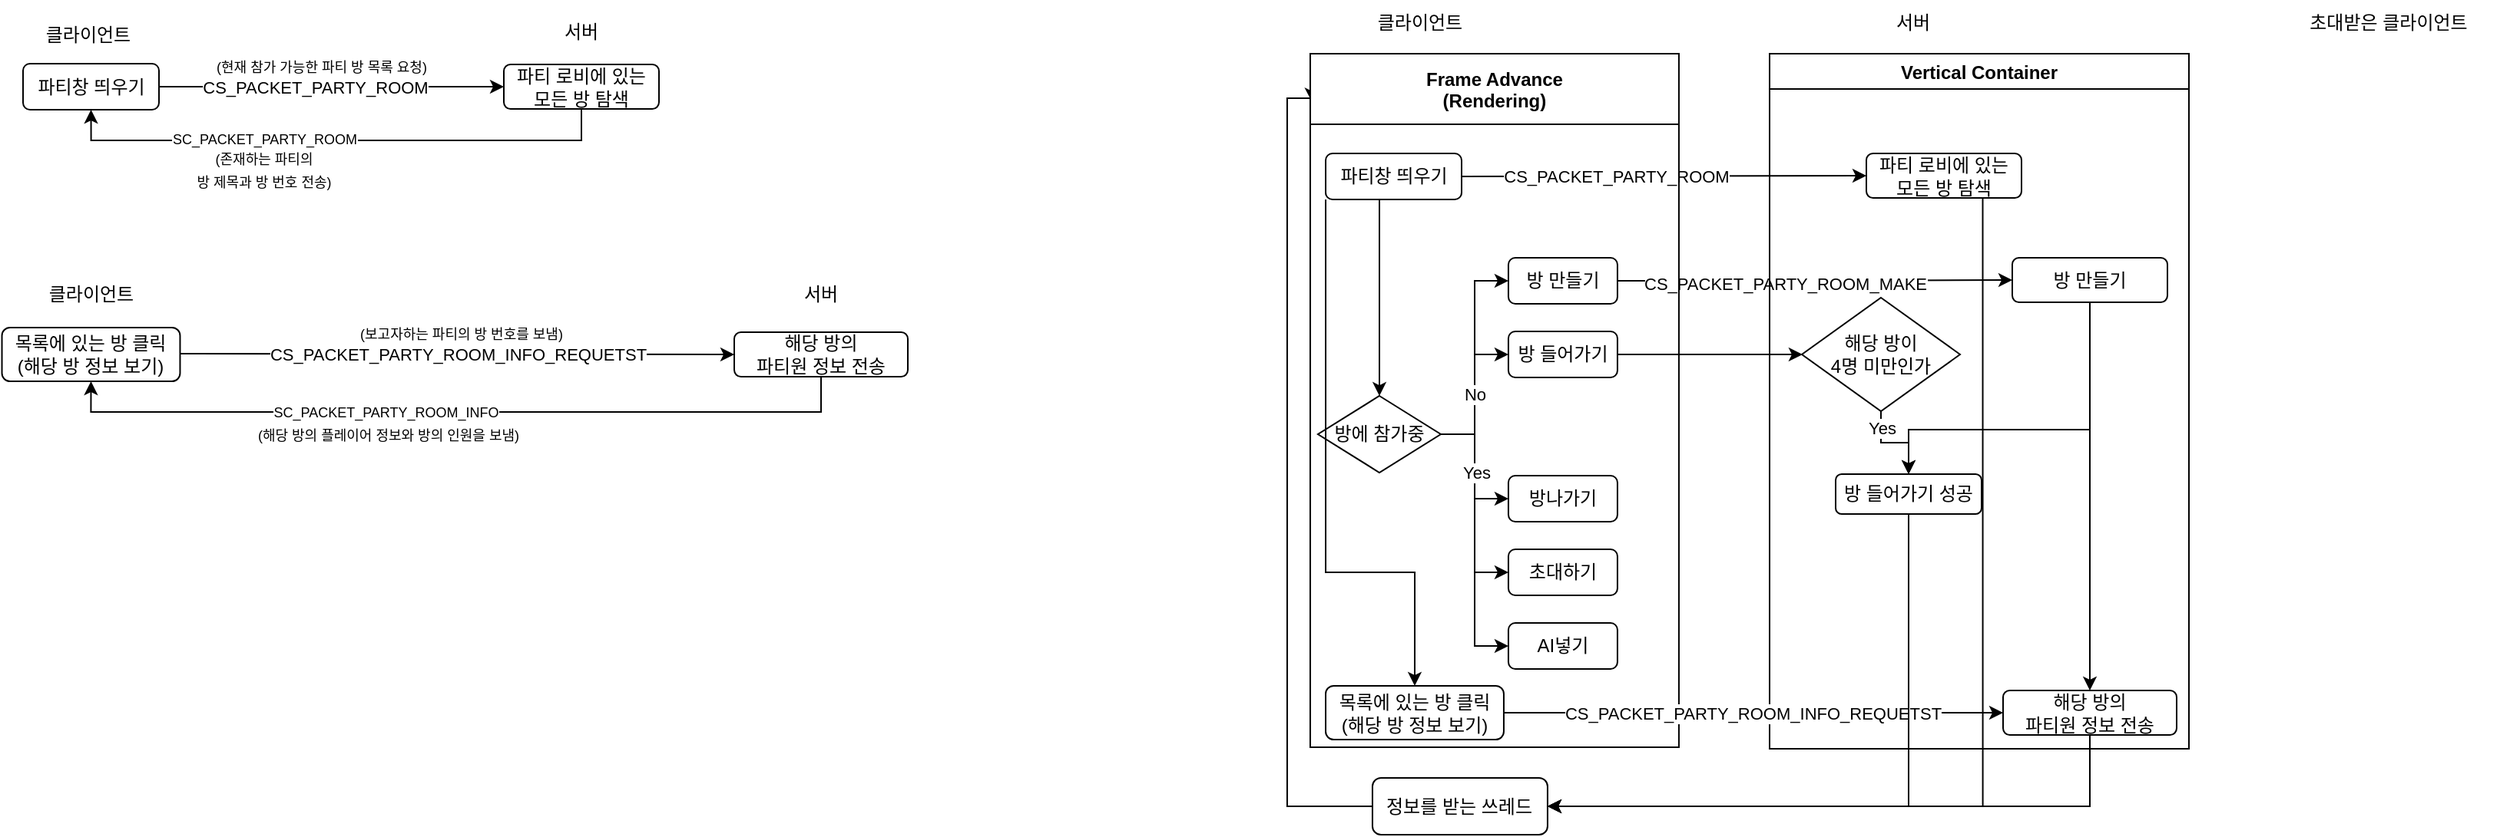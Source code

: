 <mxfile version="15.9.4" type="device"><diagram id="DZhetplAUsfj8Lpf84iC" name="Page-1"><mxGraphModel dx="1808" dy="526" grid="0" gridSize="10" guides="1" tooltips="1" connect="1" arrows="1" fold="1" page="1" pageScale="1" pageWidth="827" pageHeight="1169" math="0" shadow="0"><root><mxCell id="0"/><mxCell id="1" parent="0"/><mxCell id="MRIOl8zQbBnk4w5jdOqB-1" value="클라이언트" style="text;html=1;strokeColor=none;fillColor=none;align=center;verticalAlign=middle;whiteSpace=wrap;rounded=0;" vertex="1" parent="1"><mxGeometry x="71" y="23" width="85" height="30" as="geometry"/></mxCell><mxCell id="MRIOl8zQbBnk4w5jdOqB-2" value="서버&lt;span style=&quot;color: rgba(0 , 0 , 0 , 0) ; font-family: monospace ; font-size: 0px&quot;&gt;%3CmxGraphModel%3E%3Croot%3E%3CmxCell%20id%3D%220%22%2F%3E%3CmxCell%20id%3D%221%22%20parent%3D%220%22%2F%3E%3CmxCell%20id%3D%222%22%20value%3D%22%ED%81%B4%EB%9D%BC%EC%9D%B4%EC%96%B8%ED%8A%B8%22%20style%3D%22text%3Bhtml%3D1%3BstrokeColor%3Dnone%3BfillColor%3Dnone%3Balign%3Dcenter%3BverticalAlign%3Dmiddle%3BwhiteSpace%3Dwrap%3Brounded%3D0%3B%22%20vertex%3D%221%22%20parent%3D%221%22%3E%3CmxGeometry%20x%3D%2271%22%20y%3D%2223%22%20width%3D%2285%22%20height%3D%2230%22%20as%3D%22geometry%22%2F%3E%3C%2FmxCell%3E%3C%2Froot%3E%3C%2FmxGraphModel%3E&lt;/span&gt;&lt;span style=&quot;color: rgba(0 , 0 , 0 , 0) ; font-family: monospace ; font-size: 0px&quot;&gt;%3CmxGraphModel%3E%3Croot%3E%3CmxCell%20id%3D%220%22%2F%3E%3CmxCell%20id%3D%221%22%20parent%3D%220%22%2F%3E%3CmxCell%20id%3D%222%22%20value%3D%22%ED%81%B4%EB%9D%BC%EC%9D%B4%EC%96%B8%ED%8A%B8%22%20style%3D%22text%3Bhtml%3D1%3BstrokeColor%3Dnone%3BfillColor%3Dnone%3Balign%3Dcenter%3BverticalAlign%3Dmiddle%3BwhiteSpace%3Dwrap%3Brounded%3D0%3B%22%20vertex%3D%221%22%20parent%3D%221%22%3E%3CmxGeometry%20x%3D%2271%22%20y%3D%2223%22%20width%3D%2285%22%20height%3D%2230%22%20as%3D%22geometry%22%2F%3E%3C%2FmxCell%3E%3C%2Froot%3E%3C%2FmxGraphModel%3E&lt;/span&gt;&lt;span style=&quot;color: rgba(0 , 0 , 0 , 0) ; font-family: monospace ; font-size: 0px&quot;&gt;%3CmxGraphModel%3E%3Croot%3E%3CmxCell%20id%3D%220%22%2F%3E%3CmxCell%20id%3D%221%22%20parent%3D%220%22%2F%3E%3CmxCell%20id%3D%222%22%20value%3D%22%ED%81%B4%EB%9D%BC%EC%9D%B4%EC%96%B8%ED%8A%B8%22%20style%3D%22text%3Bhtml%3D1%3BstrokeColor%3Dnone%3BfillColor%3Dnone%3Balign%3Dcenter%3BverticalAlign%3Dmiddle%3BwhiteSpace%3Dwrap%3Brounded%3D0%3B%22%20vertex%3D%221%22%20parent%3D%221%22%3E%3CmxGeometry%20x%3D%2271%22%20y%3D%2223%22%20width%3D%2285%22%20height%3D%2230%22%20as%3D%22geometry%22%2F%3E%3C%2FmxCell%3E%3C%2Froot%3E%3C%2FmxGraphModel%3E&lt;/span&gt;" style="text;html=1;strokeColor=none;fillColor=none;align=center;verticalAlign=middle;whiteSpace=wrap;rounded=0;" vertex="1" parent="1"><mxGeometry x="392" y="23" width="85" height="30" as="geometry"/></mxCell><mxCell id="MRIOl8zQbBnk4w5jdOqB-3" value="초대받은 클라이언트" style="text;html=1;strokeColor=none;fillColor=none;align=center;verticalAlign=middle;whiteSpace=wrap;rounded=0;" vertex="1" parent="1"><mxGeometry x="673" y="23" width="142" height="30" as="geometry"/></mxCell><mxCell id="MRIOl8zQbBnk4w5jdOqB-12" style="edgeStyle=orthogonalEdgeStyle;rounded=0;orthogonalLoop=1;jettySize=auto;html=1;exitX=0.5;exitY=1;exitDx=0;exitDy=0;" edge="1" parent="1" source="MRIOl8zQbBnk4w5jdOqB-5" target="MRIOl8zQbBnk4w5jdOqB-11"><mxGeometry relative="1" as="geometry"><Array as="points"><mxPoint x="87" y="152"/></Array></mxGeometry></mxCell><mxCell id="MRIOl8zQbBnk4w5jdOqB-39" style="edgeStyle=orthogonalEdgeStyle;rounded=0;orthogonalLoop=1;jettySize=auto;html=1;exitX=1;exitY=0.5;exitDx=0;exitDy=0;entryX=0;entryY=0.5;entryDx=0;entryDy=0;" edge="1" parent="1" source="MRIOl8zQbBnk4w5jdOqB-6" target="MRIOl8zQbBnk4w5jdOqB-38"><mxGeometry relative="1" as="geometry"/></mxCell><mxCell id="MRIOl8zQbBnk4w5jdOqB-40" value="CS_PACKET_PARTY_ROOM_MAKE" style="edgeLabel;html=1;align=center;verticalAlign=middle;resizable=0;points=[];" vertex="1" connectable="0" parent="MRIOl8zQbBnk4w5jdOqB-39"><mxGeometry x="-0.154" y="-2" relative="1" as="geometry"><mxPoint as="offset"/></mxGeometry></mxCell><mxCell id="MRIOl8zQbBnk4w5jdOqB-6" value="방 만들기" style="rounded=1;whiteSpace=wrap;html=1;" vertex="1" parent="1"><mxGeometry x="170.97" y="191" width="71" height="30" as="geometry"/></mxCell><mxCell id="MRIOl8zQbBnk4w5jdOqB-45" style="edgeStyle=orthogonalEdgeStyle;rounded=0;orthogonalLoop=1;jettySize=auto;html=1;exitX=1;exitY=0.5;exitDx=0;exitDy=0;" edge="1" parent="1" source="MRIOl8zQbBnk4w5jdOqB-7"><mxGeometry relative="1" as="geometry"><mxPoint x="362.448" y="254" as="targetPoint"/></mxGeometry></mxCell><mxCell id="MRIOl8zQbBnk4w5jdOqB-7" value="방 들어가기" style="rounded=1;whiteSpace=wrap;html=1;" vertex="1" parent="1"><mxGeometry x="170.97" y="239" width="71" height="30" as="geometry"/></mxCell><mxCell id="MRIOl8zQbBnk4w5jdOqB-8" value="방나가기" style="rounded=1;whiteSpace=wrap;html=1;" vertex="1" parent="1"><mxGeometry x="170.97" y="333" width="71" height="30" as="geometry"/></mxCell><mxCell id="MRIOl8zQbBnk4w5jdOqB-9" value="초대하기" style="rounded=1;whiteSpace=wrap;html=1;" vertex="1" parent="1"><mxGeometry x="170.97" y="381" width="71" height="30" as="geometry"/></mxCell><mxCell id="MRIOl8zQbBnk4w5jdOqB-10" value="AI넣기" style="rounded=1;whiteSpace=wrap;html=1;" vertex="1" parent="1"><mxGeometry x="170.97" y="429" width="71" height="30" as="geometry"/></mxCell><mxCell id="MRIOl8zQbBnk4w5jdOqB-13" style="edgeStyle=orthogonalEdgeStyle;rounded=0;orthogonalLoop=1;jettySize=auto;html=1;exitX=1;exitY=0.5;exitDx=0;exitDy=0;entryX=0;entryY=0.5;entryDx=0;entryDy=0;" edge="1" parent="1" source="MRIOl8zQbBnk4w5jdOqB-11" target="MRIOl8zQbBnk4w5jdOqB-6"><mxGeometry relative="1" as="geometry"/></mxCell><mxCell id="MRIOl8zQbBnk4w5jdOqB-14" value="No" style="edgeStyle=orthogonalEdgeStyle;rounded=0;orthogonalLoop=1;jettySize=auto;html=1;exitX=1;exitY=0.5;exitDx=0;exitDy=0;entryX=0;entryY=0.5;entryDx=0;entryDy=0;" edge="1" parent="1" source="MRIOl8zQbBnk4w5jdOqB-11" target="MRIOl8zQbBnk4w5jdOqB-7"><mxGeometry relative="1" as="geometry"/></mxCell><mxCell id="MRIOl8zQbBnk4w5jdOqB-15" style="edgeStyle=orthogonalEdgeStyle;rounded=0;orthogonalLoop=1;jettySize=auto;html=1;exitX=1;exitY=0.5;exitDx=0;exitDy=0;entryX=0;entryY=0.5;entryDx=0;entryDy=0;" edge="1" parent="1" source="MRIOl8zQbBnk4w5jdOqB-11" target="MRIOl8zQbBnk4w5jdOqB-8"><mxGeometry relative="1" as="geometry"/></mxCell><mxCell id="MRIOl8zQbBnk4w5jdOqB-16" style="edgeStyle=orthogonalEdgeStyle;rounded=0;orthogonalLoop=1;jettySize=auto;html=1;exitX=1;exitY=0.5;exitDx=0;exitDy=0;entryX=0;entryY=0.5;entryDx=0;entryDy=0;" edge="1" parent="1" source="MRIOl8zQbBnk4w5jdOqB-11" target="MRIOl8zQbBnk4w5jdOqB-9"><mxGeometry relative="1" as="geometry"/></mxCell><mxCell id="MRIOl8zQbBnk4w5jdOqB-17" style="edgeStyle=orthogonalEdgeStyle;rounded=0;orthogonalLoop=1;jettySize=auto;html=1;exitX=1;exitY=0.5;exitDx=0;exitDy=0;entryX=0;entryY=0.5;entryDx=0;entryDy=0;" edge="1" parent="1" source="MRIOl8zQbBnk4w5jdOqB-11" target="MRIOl8zQbBnk4w5jdOqB-10"><mxGeometry relative="1" as="geometry"/></mxCell><mxCell id="MRIOl8zQbBnk4w5jdOqB-19" value="Yes" style="edgeLabel;html=1;align=center;verticalAlign=middle;resizable=0;points=[];" vertex="1" connectable="0" parent="MRIOl8zQbBnk4w5jdOqB-17"><mxGeometry x="-0.485" y="1" relative="1" as="geometry"><mxPoint as="offset"/></mxGeometry></mxCell><mxCell id="MRIOl8zQbBnk4w5jdOqB-11" value="방에 참가중" style="rhombus;whiteSpace=wrap;html=1;" vertex="1" parent="1"><mxGeometry x="46.97" y="281" width="80" height="50" as="geometry"/></mxCell><mxCell id="MRIOl8zQbBnk4w5jdOqB-22" value="" style="endArrow=classic;html=1;rounded=0;exitX=1;exitY=0.5;exitDx=0;exitDy=0;entryX=0;entryY=0.5;entryDx=0;entryDy=0;" edge="1" parent="1" source="MRIOl8zQbBnk4w5jdOqB-5" target="MRIOl8zQbBnk4w5jdOqB-24"><mxGeometry width="50" height="50" relative="1" as="geometry"><mxPoint x="221" y="188" as="sourcePoint"/><mxPoint x="383" y="138" as="targetPoint"/></mxGeometry></mxCell><mxCell id="MRIOl8zQbBnk4w5jdOqB-23" value="CS_PACKET_PARTY_ROOM" style="edgeLabel;html=1;align=center;verticalAlign=middle;resizable=0;points=[];" vertex="1" connectable="0" parent="MRIOl8zQbBnk4w5jdOqB-22"><mxGeometry x="-0.093" relative="1" as="geometry"><mxPoint x="-19" as="offset"/></mxGeometry></mxCell><mxCell id="MRIOl8zQbBnk4w5jdOqB-30" style="edgeStyle=orthogonalEdgeStyle;rounded=0;orthogonalLoop=1;jettySize=auto;html=1;exitX=0.75;exitY=1;exitDx=0;exitDy=0;entryX=1;entryY=0.5;entryDx=0;entryDy=0;" edge="1" parent="1" source="MRIOl8zQbBnk4w5jdOqB-24" target="MRIOl8zQbBnk4w5jdOqB-25"><mxGeometry relative="1" as="geometry"/></mxCell><mxCell id="MRIOl8zQbBnk4w5jdOqB-29" style="edgeStyle=orthogonalEdgeStyle;rounded=0;orthogonalLoop=1;jettySize=auto;html=1;exitX=0;exitY=0.5;exitDx=0;exitDy=0;entryX=0.004;entryY=0.069;entryDx=0;entryDy=0;entryPerimeter=0;" edge="1" parent="1" source="MRIOl8zQbBnk4w5jdOqB-25" target="MRIOl8zQbBnk4w5jdOqB-28"><mxGeometry relative="1" as="geometry"><mxPoint x="28.97" y="80" as="targetPoint"/><Array as="points"><mxPoint x="26.97" y="548"/><mxPoint x="26.97" y="87"/></Array></mxGeometry></mxCell><mxCell id="MRIOl8zQbBnk4w5jdOqB-25" value="정보를 받는 쓰레드" style="rounded=1;whiteSpace=wrap;html=1;" vertex="1" parent="1"><mxGeometry x="82.47" y="530" width="114" height="37" as="geometry"/></mxCell><mxCell id="MRIOl8zQbBnk4w5jdOqB-28" value="Frame Advance&#10;(Rendering)" style="swimlane;startSize=46;" vertex="1" parent="1"><mxGeometry x="41.97" y="58" width="240" height="452" as="geometry"/></mxCell><mxCell id="MRIOl8zQbBnk4w5jdOqB-33" style="edgeStyle=orthogonalEdgeStyle;rounded=0;orthogonalLoop=1;jettySize=auto;html=1;exitX=0;exitY=1;exitDx=0;exitDy=0;entryX=0.5;entryY=0;entryDx=0;entryDy=0;" edge="1" parent="MRIOl8zQbBnk4w5jdOqB-28" source="MRIOl8zQbBnk4w5jdOqB-5" target="MRIOl8zQbBnk4w5jdOqB-32"><mxGeometry relative="1" as="geometry"><Array as="points"><mxPoint x="10" y="338"/><mxPoint x="68" y="338"/></Array></mxGeometry></mxCell><mxCell id="MRIOl8zQbBnk4w5jdOqB-5" value="파티창 띄우기" style="rounded=1;whiteSpace=wrap;html=1;" vertex="1" parent="MRIOl8zQbBnk4w5jdOqB-28"><mxGeometry x="10.03" y="65" width="88.5" height="30" as="geometry"/></mxCell><mxCell id="MRIOl8zQbBnk4w5jdOqB-32" value="목록에 있는 방 클릭&lt;br&gt;(해당 방 정보 보기)" style="rounded=1;whiteSpace=wrap;html=1;" vertex="1" parent="MRIOl8zQbBnk4w5jdOqB-28"><mxGeometry x="10.03" y="412" width="115.97" height="35" as="geometry"/></mxCell><mxCell id="MRIOl8zQbBnk4w5jdOqB-34" value="Vertical Container" style="swimlane;" vertex="1" parent="1"><mxGeometry x="341" y="58" width="273" height="453" as="geometry"/></mxCell><mxCell id="MRIOl8zQbBnk4w5jdOqB-24" value="파티 로비에 있는&lt;br&gt;모든 방 탐색" style="rounded=1;whiteSpace=wrap;html=1;" vertex="1" parent="MRIOl8zQbBnk4w5jdOqB-34"><mxGeometry x="63" y="65" width="101" height="29" as="geometry"/></mxCell><mxCell id="MRIOl8zQbBnk4w5jdOqB-43" style="edgeStyle=orthogonalEdgeStyle;rounded=0;orthogonalLoop=1;jettySize=auto;html=1;exitX=0.5;exitY=1;exitDx=0;exitDy=0;entryX=0.5;entryY=0;entryDx=0;entryDy=0;" edge="1" parent="MRIOl8zQbBnk4w5jdOqB-34" source="MRIOl8zQbBnk4w5jdOqB-38" target="MRIOl8zQbBnk4w5jdOqB-42"><mxGeometry relative="1" as="geometry"><Array as="points"><mxPoint x="208" y="245"/><mxPoint x="90" y="245"/></Array></mxGeometry></mxCell><mxCell id="MRIOl8zQbBnk4w5jdOqB-38" value="방 만들기" style="rounded=1;whiteSpace=wrap;html=1;" vertex="1" parent="MRIOl8zQbBnk4w5jdOqB-34"><mxGeometry x="158" y="133" width="101" height="29" as="geometry"/></mxCell><mxCell id="MRIOl8zQbBnk4w5jdOqB-42" value="방 들어가기 성공" style="rounded=1;whiteSpace=wrap;html=1;" vertex="1" parent="MRIOl8zQbBnk4w5jdOqB-34"><mxGeometry x="43" y="274" width="95" height="26" as="geometry"/></mxCell><mxCell id="MRIOl8zQbBnk4w5jdOqB-47" value="Yes" style="edgeStyle=orthogonalEdgeStyle;rounded=0;orthogonalLoop=1;jettySize=auto;html=1;exitX=0.5;exitY=1;exitDx=0;exitDy=0;entryX=0.5;entryY=0;entryDx=0;entryDy=0;" edge="1" parent="MRIOl8zQbBnk4w5jdOqB-34" source="MRIOl8zQbBnk4w5jdOqB-46" target="MRIOl8zQbBnk4w5jdOqB-42"><mxGeometry x="-0.627" relative="1" as="geometry"><mxPoint as="offset"/></mxGeometry></mxCell><mxCell id="MRIOl8zQbBnk4w5jdOqB-46" value="해당 방이&lt;br&gt;4명 미만인가" style="rhombus;whiteSpace=wrap;html=1;" vertex="1" parent="MRIOl8zQbBnk4w5jdOqB-34"><mxGeometry x="21" y="159" width="103" height="74" as="geometry"/></mxCell><mxCell id="MRIOl8zQbBnk4w5jdOqB-36" value="CS_PACKET_PARTY_ROOM_INFO_REQUETST" style="edgeStyle=orthogonalEdgeStyle;rounded=0;orthogonalLoop=1;jettySize=auto;html=1;exitX=1;exitY=0.5;exitDx=0;exitDy=0;entryX=0;entryY=0.5;entryDx=0;entryDy=0;" edge="1" parent="1" source="MRIOl8zQbBnk4w5jdOqB-32" target="MRIOl8zQbBnk4w5jdOqB-35"><mxGeometry relative="1" as="geometry"/></mxCell><mxCell id="MRIOl8zQbBnk4w5jdOqB-37" style="edgeStyle=orthogonalEdgeStyle;rounded=0;orthogonalLoop=1;jettySize=auto;html=1;exitX=0.5;exitY=1;exitDx=0;exitDy=0;entryX=1;entryY=0.5;entryDx=0;entryDy=0;" edge="1" parent="1" source="MRIOl8zQbBnk4w5jdOqB-35" target="MRIOl8zQbBnk4w5jdOqB-25"><mxGeometry relative="1" as="geometry"/></mxCell><mxCell id="MRIOl8zQbBnk4w5jdOqB-35" value="해당 방의 &lt;br&gt;파티원 정보 전송" style="rounded=1;whiteSpace=wrap;html=1;" vertex="1" parent="1"><mxGeometry x="493" y="473" width="113" height="29" as="geometry"/></mxCell><mxCell id="MRIOl8zQbBnk4w5jdOqB-41" style="edgeStyle=orthogonalEdgeStyle;rounded=0;orthogonalLoop=1;jettySize=auto;html=1;exitX=0.5;exitY=1;exitDx=0;exitDy=0;entryX=0.5;entryY=0;entryDx=0;entryDy=0;" edge="1" parent="1" source="MRIOl8zQbBnk4w5jdOqB-38" target="MRIOl8zQbBnk4w5jdOqB-35"><mxGeometry relative="1" as="geometry"><Array as="points"><mxPoint x="550" y="291"/><mxPoint x="550" y="291"/></Array></mxGeometry></mxCell><mxCell id="MRIOl8zQbBnk4w5jdOqB-44" style="edgeStyle=orthogonalEdgeStyle;rounded=0;orthogonalLoop=1;jettySize=auto;html=1;exitX=0.5;exitY=1;exitDx=0;exitDy=0;entryX=1;entryY=0.5;entryDx=0;entryDy=0;" edge="1" parent="1" source="MRIOl8zQbBnk4w5jdOqB-42" target="MRIOl8zQbBnk4w5jdOqB-25"><mxGeometry relative="1" as="geometry"/></mxCell><mxCell id="MRIOl8zQbBnk4w5jdOqB-133" style="edgeStyle=orthogonalEdgeStyle;rounded=0;orthogonalLoop=1;jettySize=auto;html=1;exitX=1;exitY=0.5;exitDx=0;exitDy=0;entryX=0;entryY=0.5;entryDx=0;entryDy=0;" edge="1" parent="1" source="MRIOl8zQbBnk4w5jdOqB-129" target="MRIOl8zQbBnk4w5jdOqB-130"><mxGeometry relative="1" as="geometry"/></mxCell><mxCell id="MRIOl8zQbBnk4w5jdOqB-136" value="CS_PACKET_PARTY_ROOM" style="edgeLabel;html=1;align=center;verticalAlign=middle;resizable=0;points=[];" vertex="1" connectable="0" parent="MRIOl8zQbBnk4w5jdOqB-133"><mxGeometry x="-0.259" y="2" relative="1" as="geometry"><mxPoint x="18" y="2" as="offset"/></mxGeometry></mxCell><mxCell id="MRIOl8zQbBnk4w5jdOqB-129" value="파티창 띄우기" style="rounded=1;whiteSpace=wrap;html=1;" vertex="1" parent="1"><mxGeometry x="-796" y="64.5" width="88.5" height="30" as="geometry"/></mxCell><mxCell id="MRIOl8zQbBnk4w5jdOqB-135" style="edgeStyle=orthogonalEdgeStyle;rounded=0;orthogonalLoop=1;jettySize=auto;html=1;exitX=0.5;exitY=1;exitDx=0;exitDy=0;entryX=0.5;entryY=1;entryDx=0;entryDy=0;" edge="1" parent="1" source="MRIOl8zQbBnk4w5jdOqB-130" target="MRIOl8zQbBnk4w5jdOqB-129"><mxGeometry relative="1" as="geometry"/></mxCell><mxCell id="MRIOl8zQbBnk4w5jdOqB-138" value="SC_PACKET_PARTY_ROOM" style="edgeLabel;html=1;align=center;verticalAlign=middle;resizable=0;points=[];fontSize=9;" vertex="1" connectable="0" parent="MRIOl8zQbBnk4w5jdOqB-135"><mxGeometry x="0.262" y="-1" relative="1" as="geometry"><mxPoint as="offset"/></mxGeometry></mxCell><mxCell id="MRIOl8zQbBnk4w5jdOqB-130" value="파티 로비에 있는&lt;br&gt;모든 방 탐색" style="rounded=1;whiteSpace=wrap;html=1;" vertex="1" parent="1"><mxGeometry x="-483" y="65" width="101" height="29" as="geometry"/></mxCell><mxCell id="MRIOl8zQbBnk4w5jdOqB-131" value="클라이언트" style="text;html=1;strokeColor=none;fillColor=none;align=center;verticalAlign=middle;whiteSpace=wrap;rounded=0;" vertex="1" parent="1"><mxGeometry x="-796" y="31" width="85" height="30" as="geometry"/></mxCell><mxCell id="MRIOl8zQbBnk4w5jdOqB-132" value="서버&lt;span style=&quot;color: rgba(0 , 0 , 0 , 0) ; font-family: monospace ; font-size: 0px&quot;&gt;%3CmxGraphModel%3E%3Croot%3E%3CmxCell%20id%3D%220%22%2F%3E%3CmxCell%20id%3D%221%22%20parent%3D%220%22%2F%3E%3CmxCell%20id%3D%222%22%20value%3D%22%ED%81%B4%EB%9D%BC%EC%9D%B4%EC%96%B8%ED%8A%B8%22%20style%3D%22text%3Bhtml%3D1%3BstrokeColor%3Dnone%3BfillColor%3Dnone%3Balign%3Dcenter%3BverticalAlign%3Dmiddle%3BwhiteSpace%3Dwrap%3Brounded%3D0%3B%22%20vertex%3D%221%22%20parent%3D%221%22%3E%3CmxGeometry%20x%3D%2271%22%20y%3D%2223%22%20width%3D%2285%22%20height%3D%2230%22%20as%3D%22geometry%22%2F%3E%3C%2FmxCell%3E%3C%2Froot%3E%3C%2FmxGraphModel%3E&lt;/span&gt;&lt;span style=&quot;color: rgba(0 , 0 , 0 , 0) ; font-family: monospace ; font-size: 0px&quot;&gt;%3CmxGraphModel%3E%3Croot%3E%3CmxCell%20id%3D%220%22%2F%3E%3CmxCell%20id%3D%221%22%20parent%3D%220%22%2F%3E%3CmxCell%20id%3D%222%22%20value%3D%22%ED%81%B4%EB%9D%BC%EC%9D%B4%EC%96%B8%ED%8A%B8%22%20style%3D%22text%3Bhtml%3D1%3BstrokeColor%3Dnone%3BfillColor%3Dnone%3Balign%3Dcenter%3BverticalAlign%3Dmiddle%3BwhiteSpace%3Dwrap%3Brounded%3D0%3B%22%20vertex%3D%221%22%20parent%3D%221%22%3E%3CmxGeometry%20x%3D%2271%22%20y%3D%2223%22%20width%3D%2285%22%20height%3D%2230%22%20as%3D%22geometry%22%2F%3E%3C%2FmxCell%3E%3C%2Froot%3E%3C%2FmxGraphModel%3E&lt;/span&gt;&lt;span style=&quot;color: rgba(0 , 0 , 0 , 0) ; font-family: monospace ; font-size: 0px&quot;&gt;%3CmxGraphModel%3E%3Croot%3E%3CmxCell%20id%3D%220%22%2F%3E%3CmxCell%20id%3D%221%22%20parent%3D%220%22%2F%3E%3CmxCell%20id%3D%222%22%20value%3D%22%ED%81%B4%EB%9D%BC%EC%9D%B4%EC%96%B8%ED%8A%B8%22%20style%3D%22text%3Bhtml%3D1%3BstrokeColor%3Dnone%3BfillColor%3Dnone%3Balign%3Dcenter%3BverticalAlign%3Dmiddle%3BwhiteSpace%3Dwrap%3Brounded%3D0%3B%22%20vertex%3D%221%22%20parent%3D%221%22%3E%3CmxGeometry%20x%3D%2271%22%20y%3D%2223%22%20width%3D%2285%22%20height%3D%2230%22%20as%3D%22geometry%22%2F%3E%3C%2FmxCell%3E%3C%2Froot%3E%3C%2FmxGraphModel%3E&lt;/span&gt;" style="text;html=1;strokeColor=none;fillColor=none;align=center;verticalAlign=middle;whiteSpace=wrap;rounded=0;" vertex="1" parent="1"><mxGeometry x="-475" y="29" width="85" height="30" as="geometry"/></mxCell><mxCell id="MRIOl8zQbBnk4w5jdOqB-137" value="&lt;font style=&quot;font-size: 9px&quot;&gt;(현재 참가 가능한 파티 방 목록 요청)&lt;/font&gt;" style="text;html=1;strokeColor=none;fillColor=none;align=center;verticalAlign=middle;whiteSpace=wrap;rounded=0;" vertex="1" parent="1"><mxGeometry x="-685.97" y="51" width="168.97" height="30" as="geometry"/></mxCell><mxCell id="MRIOl8zQbBnk4w5jdOqB-139" value="&lt;font style=&quot;font-size: 9px&quot;&gt;(존재하는 파티의 &lt;br style=&quot;font-size: 9px&quot;&gt;방 제목과 방 번호 전송)&lt;/font&gt;" style="text;html=1;strokeColor=none;fillColor=none;align=center;verticalAlign=middle;whiteSpace=wrap;rounded=0;" vertex="1" parent="1"><mxGeometry x="-719" y="118" width="160" height="30" as="geometry"/></mxCell><mxCell id="MRIOl8zQbBnk4w5jdOqB-140" value="클라이언트" style="text;html=1;strokeColor=none;fillColor=none;align=center;verticalAlign=middle;whiteSpace=wrap;rounded=0;" vertex="1" parent="1"><mxGeometry x="-794.25" y="200" width="85" height="30" as="geometry"/></mxCell><mxCell id="MRIOl8zQbBnk4w5jdOqB-141" value="서버&lt;span style=&quot;color: rgba(0 , 0 , 0 , 0) ; font-family: monospace ; font-size: 0px&quot;&gt;%3CmxGraphModel%3E%3Croot%3E%3CmxCell%20id%3D%220%22%2F%3E%3CmxCell%20id%3D%221%22%20parent%3D%220%22%2F%3E%3CmxCell%20id%3D%222%22%20value%3D%22%ED%81%B4%EB%9D%BC%EC%9D%B4%EC%96%B8%ED%8A%B8%22%20style%3D%22text%3Bhtml%3D1%3BstrokeColor%3Dnone%3BfillColor%3Dnone%3Balign%3Dcenter%3BverticalAlign%3Dmiddle%3BwhiteSpace%3Dwrap%3Brounded%3D0%3B%22%20vertex%3D%221%22%20parent%3D%221%22%3E%3CmxGeometry%20x%3D%2271%22%20y%3D%2223%22%20width%3D%2285%22%20height%3D%2230%22%20as%3D%22geometry%22%2F%3E%3C%2FmxCell%3E%3C%2Froot%3E%3C%2FmxGraphModel%3E&lt;/span&gt;&lt;span style=&quot;color: rgba(0 , 0 , 0 , 0) ; font-family: monospace ; font-size: 0px&quot;&gt;%3CmxGraphModel%3E%3Croot%3E%3CmxCell%20id%3D%220%22%2F%3E%3CmxCell%20id%3D%221%22%20parent%3D%220%22%2F%3E%3CmxCell%20id%3D%222%22%20value%3D%22%ED%81%B4%EB%9D%BC%EC%9D%B4%EC%96%B8%ED%8A%B8%22%20style%3D%22text%3Bhtml%3D1%3BstrokeColor%3Dnone%3BfillColor%3Dnone%3Balign%3Dcenter%3BverticalAlign%3Dmiddle%3BwhiteSpace%3Dwrap%3Brounded%3D0%3B%22%20vertex%3D%221%22%20parent%3D%221%22%3E%3CmxGeometry%20x%3D%2271%22%20y%3D%2223%22%20width%3D%2285%22%20height%3D%2230%22%20as%3D%22geometry%22%2F%3E%3C%2FmxCell%3E%3C%2Froot%3E%3C%2FmxGraphModel%3E&lt;/span&gt;&lt;span style=&quot;color: rgba(0 , 0 , 0 , 0) ; font-family: monospace ; font-size: 0px&quot;&gt;%3CmxGraphModel%3E%3Croot%3E%3CmxCell%20id%3D%220%22%2F%3E%3CmxCell%20id%3D%221%22%20parent%3D%220%22%2F%3E%3CmxCell%20id%3D%222%22%20value%3D%22%ED%81%B4%EB%9D%BC%EC%9D%B4%EC%96%B8%ED%8A%B8%22%20style%3D%22text%3Bhtml%3D1%3BstrokeColor%3Dnone%3BfillColor%3Dnone%3Balign%3Dcenter%3BverticalAlign%3Dmiddle%3BwhiteSpace%3Dwrap%3Brounded%3D0%3B%22%20vertex%3D%221%22%20parent%3D%221%22%3E%3CmxGeometry%20x%3D%2271%22%20y%3D%2223%22%20width%3D%2285%22%20height%3D%2230%22%20as%3D%22geometry%22%2F%3E%3C%2FmxCell%3E%3C%2Froot%3E%3C%2FmxGraphModel%3E&lt;/span&gt;" style="text;html=1;strokeColor=none;fillColor=none;align=center;verticalAlign=middle;whiteSpace=wrap;rounded=0;" vertex="1" parent="1"><mxGeometry x="-319" y="200" width="85" height="30" as="geometry"/></mxCell><mxCell id="MRIOl8zQbBnk4w5jdOqB-142" value="목록에 있는 방 클릭&lt;br&gt;(해당 방 정보 보기)" style="rounded=1;whiteSpace=wrap;html=1;" vertex="1" parent="1"><mxGeometry x="-809.74" y="236.5" width="115.97" height="35" as="geometry"/></mxCell><mxCell id="MRIOl8zQbBnk4w5jdOqB-143" value="CS_PACKET_PARTY_ROOM_INFO_REQUETST" style="edgeStyle=orthogonalEdgeStyle;rounded=0;orthogonalLoop=1;jettySize=auto;html=1;exitX=1;exitY=0.5;exitDx=0;exitDy=0;entryX=0;entryY=0.5;entryDx=0;entryDy=0;" edge="1" parent="1" target="MRIOl8zQbBnk4w5jdOqB-144"><mxGeometry relative="1" as="geometry"><mxPoint x="-693.77" y="253.5" as="sourcePoint"/><mxPoint x="-368.74" y="253.5" as="targetPoint"/></mxGeometry></mxCell><mxCell id="MRIOl8zQbBnk4w5jdOqB-146" style="edgeStyle=orthogonalEdgeStyle;rounded=0;orthogonalLoop=1;jettySize=auto;html=1;exitX=0.5;exitY=1;exitDx=0;exitDy=0;entryX=0.5;entryY=1;entryDx=0;entryDy=0;fontSize=9;" edge="1" parent="1" source="MRIOl8zQbBnk4w5jdOqB-144" target="MRIOl8zQbBnk4w5jdOqB-142"><mxGeometry relative="1" as="geometry"/></mxCell><mxCell id="MRIOl8zQbBnk4w5jdOqB-147" value="SC_PACKET_PARTY_ROOM_INFO" style="edgeLabel;html=1;align=center;verticalAlign=middle;resizable=0;points=[];fontSize=9;" vertex="1" connectable="0" parent="MRIOl8zQbBnk4w5jdOqB-146"><mxGeometry x="0.184" relative="1" as="geometry"><mxPoint as="offset"/></mxGeometry></mxCell><mxCell id="MRIOl8zQbBnk4w5jdOqB-144" value="해당 방의 &lt;br&gt;파티원 정보 전송" style="rounded=1;whiteSpace=wrap;html=1;" vertex="1" parent="1"><mxGeometry x="-333" y="239.5" width="113" height="29" as="geometry"/></mxCell><mxCell id="MRIOl8zQbBnk4w5jdOqB-145" value="&lt;font style=&quot;font-size: 9px&quot;&gt;(보고자하는 파티의 방 번호를 보냄)&lt;/font&gt;" style="text;html=1;strokeColor=none;fillColor=none;align=center;verticalAlign=middle;whiteSpace=wrap;rounded=0;" vertex="1" parent="1"><mxGeometry x="-595" y="225" width="168.97" height="30" as="geometry"/></mxCell><mxCell id="MRIOl8zQbBnk4w5jdOqB-148" value="&lt;font style=&quot;font-size: 9px&quot;&gt;(해당 방의 플레이어 정보와 방의 인원을 보냄)&lt;/font&gt;" style="text;html=1;strokeColor=none;fillColor=none;align=center;verticalAlign=middle;whiteSpace=wrap;rounded=0;" vertex="1" parent="1"><mxGeometry x="-665" y="291" width="214" height="30" as="geometry"/></mxCell></root></mxGraphModel></diagram></mxfile>